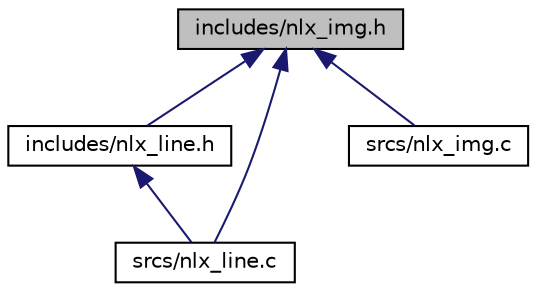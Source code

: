 digraph "includes/nlx_img.h"
{
 // LATEX_PDF_SIZE
  edge [fontname="Helvetica",fontsize="10",labelfontname="Helvetica",labelfontsize="10"];
  node [fontname="Helvetica",fontsize="10",shape=record];
  Node1 [label="includes/nlx_img.h",height=0.2,width=0.4,color="black", fillcolor="grey75", style="filled", fontcolor="black",tooltip="Header file for the image management module of the nlx library."];
  Node1 -> Node2 [dir="back",color="midnightblue",fontsize="10",style="solid",fontname="Helvetica"];
  Node2 [label="includes/nlx_line.h",height=0.2,width=0.4,color="black", fillcolor="white", style="filled",URL="$nlx__line_8h.html",tooltip="Header file for the line module of the nlx library."];
  Node2 -> Node3 [dir="back",color="midnightblue",fontsize="10",style="solid",fontname="Helvetica"];
  Node3 [label="srcs/nlx_line.c",height=0.2,width=0.4,color="black", fillcolor="white", style="filled",URL="$nlx__line_8c.html",tooltip="file containing every function related to lines in nlx"];
  Node1 -> Node4 [dir="back",color="midnightblue",fontsize="10",style="solid",fontname="Helvetica"];
  Node4 [label="srcs/nlx_img.c",height=0.2,width=0.4,color="black", fillcolor="white", style="filled",URL="$nlx__img_8c.html",tooltip="functions to create and draw on images, using mlx"];
  Node1 -> Node3 [dir="back",color="midnightblue",fontsize="10",style="solid",fontname="Helvetica"];
}
